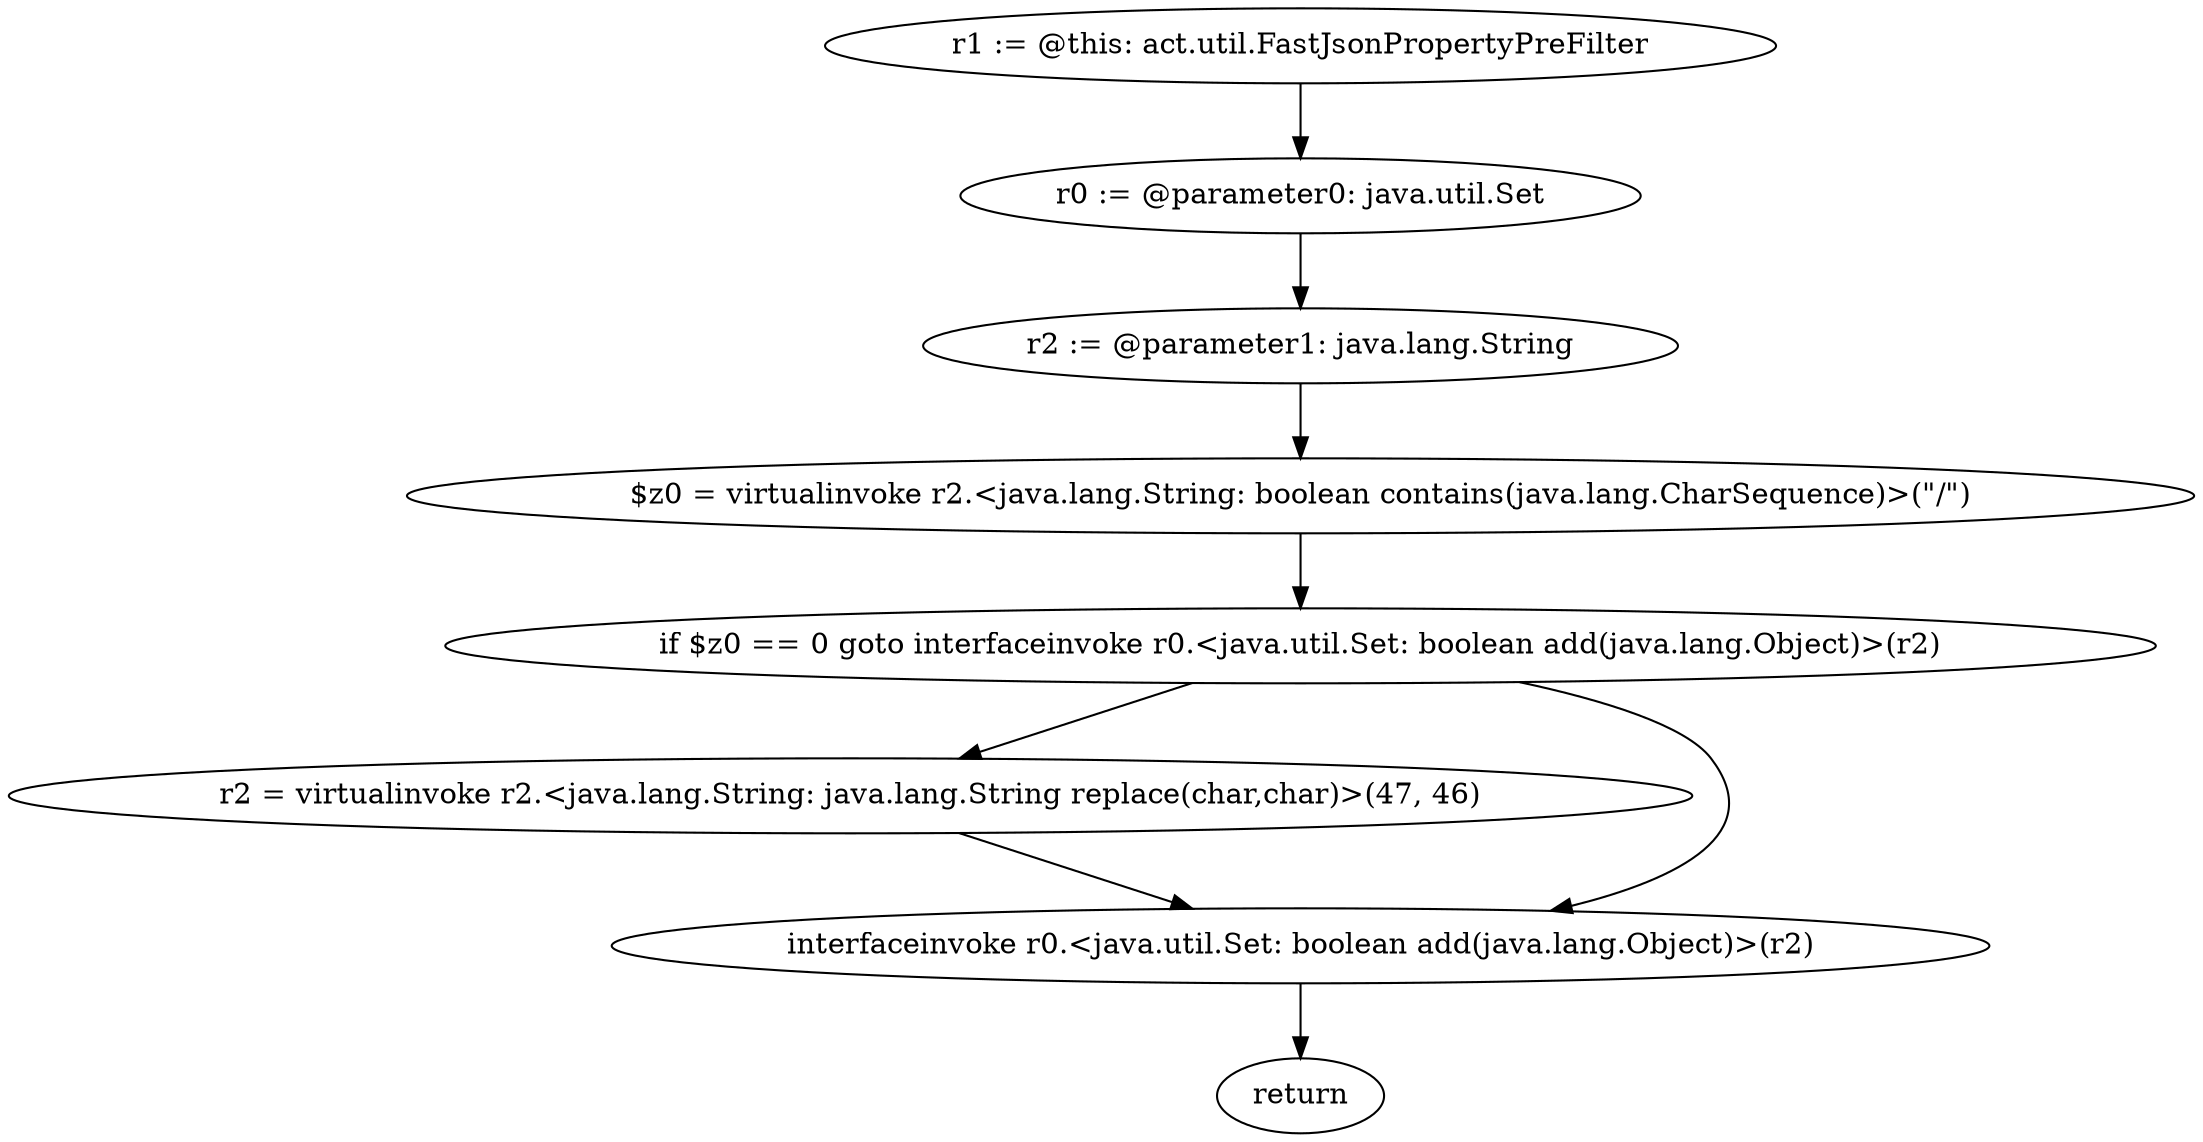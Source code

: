 digraph "unitGraph" {
    "r1 := @this: act.util.FastJsonPropertyPreFilter"
    "r0 := @parameter0: java.util.Set"
    "r2 := @parameter1: java.lang.String"
    "$z0 = virtualinvoke r2.<java.lang.String: boolean contains(java.lang.CharSequence)>(\"/\")"
    "if $z0 == 0 goto interfaceinvoke r0.<java.util.Set: boolean add(java.lang.Object)>(r2)"
    "r2 = virtualinvoke r2.<java.lang.String: java.lang.String replace(char,char)>(47, 46)"
    "interfaceinvoke r0.<java.util.Set: boolean add(java.lang.Object)>(r2)"
    "return"
    "r1 := @this: act.util.FastJsonPropertyPreFilter"->"r0 := @parameter0: java.util.Set";
    "r0 := @parameter0: java.util.Set"->"r2 := @parameter1: java.lang.String";
    "r2 := @parameter1: java.lang.String"->"$z0 = virtualinvoke r2.<java.lang.String: boolean contains(java.lang.CharSequence)>(\"/\")";
    "$z0 = virtualinvoke r2.<java.lang.String: boolean contains(java.lang.CharSequence)>(\"/\")"->"if $z0 == 0 goto interfaceinvoke r0.<java.util.Set: boolean add(java.lang.Object)>(r2)";
    "if $z0 == 0 goto interfaceinvoke r0.<java.util.Set: boolean add(java.lang.Object)>(r2)"->"r2 = virtualinvoke r2.<java.lang.String: java.lang.String replace(char,char)>(47, 46)";
    "if $z0 == 0 goto interfaceinvoke r0.<java.util.Set: boolean add(java.lang.Object)>(r2)"->"interfaceinvoke r0.<java.util.Set: boolean add(java.lang.Object)>(r2)";
    "r2 = virtualinvoke r2.<java.lang.String: java.lang.String replace(char,char)>(47, 46)"->"interfaceinvoke r0.<java.util.Set: boolean add(java.lang.Object)>(r2)";
    "interfaceinvoke r0.<java.util.Set: boolean add(java.lang.Object)>(r2)"->"return";
}
